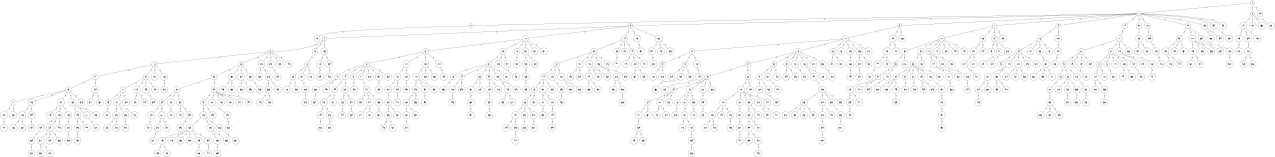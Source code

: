 graph G {
size="8.5,11;"
ratio = "expand;"
fixedsize="true;"
overlap="scale;"
node[shape=circle,width=.12,hight=.12,fontsize=12]
edge[fontsize=12]

0[label=" 0" color=black, pos="1.0429486,1.5765758!"];
1[label=" 1" color=black, pos="1.1963052,2.1327787!"];
2[label=" 2" color=black, pos="1.7007825,1.9149302!"];
3[label=" 3" color=black, pos="2.9359039,0.78287778!"];
4[label=" 4" color=black, pos="2.3294067,1.2720453!"];
5[label=" 5" color=black, pos="1.5476115,2.6497724!"];
6[label=" 6" color=black, pos="0.89294899,0.26602305!"];
7[label=" 7" color=black, pos="1.1645064,2.9599707!"];
8[label=" 8" color=black, pos="2.6756422,0.92157568!"];
9[label=" 9" color=black, pos="0.12009492,1.7853037!"];
10[label=" 10" color=black, pos="0.99164747,0.86316552!"];
11[label=" 11" color=black, pos="0.89113454,1.568675!"];
12[label=" 12" color=black, pos="1.2314139,1.6121822!"];
13[label=" 13" color=black, pos="0.29783064,1.8001735!"];
14[label=" 14" color=black, pos="1.6372095,2.4924432!"];
15[label=" 15" color=black, pos="2.743086,2.0091709!"];
16[label=" 16" color=black, pos="0.98896031,0.29067559!"];
17[label=" 17" color=black, pos="1.985101,0.92993269!"];
18[label=" 18" color=black, pos="1.7762132,1.9042999!"];
19[label=" 19" color=black, pos="0.43914151,2.887889!"];
20[label=" 20" color=black, pos="0.3136952,2.4495808!"];
21[label=" 21" color=black, pos="2.7620257,1.8023055!"];
22[label=" 22" color=black, pos="1.3159508,1.2009512!"];
23[label=" 23" color=black, pos="1.7471625,2.477765!"];
24[label=" 24" color=black, pos="0.14086876,1.8451781!"];
25[label=" 25" color=black, pos="1.8444199,0.10271827!"];
26[label=" 26" color=black, pos="1.568209,0.28798074!"];
27[label=" 27" color=black, pos="0.47999303,0.67790587!"];
28[label=" 28" color=black, pos="1.6759408,1.4052141!"];
29[label=" 29" color=black, pos="0.37724095,0.83720176!"];
30[label=" 30" color=black, pos="1.5022682,2.7522286!"];
31[label=" 31" color=black, pos="0.24827509,0.98555354!"];
32[label=" 32" color=black, pos="1.9984343,0.51511362!"];
33[label=" 33" color=black, pos="1.6058424,1.4634872!"];
34[label=" 34" color=black, pos="1.62485,2.1814018!"];
35[label=" 35" color=black, pos="0.92733764,2.8985313!"];
36[label=" 36" color=black, pos="1.9867944,2.041245!"];
37[label=" 37" color=black, pos="0.51126491,0.057227064!"];
38[label=" 38" color=black, pos="2.9165997,0.26296381!"];
39[label=" 39" color=black, pos="1.0394493,0.55401861!"];
40[label=" 40" color=black, pos="2.079249,0.88073772!"];
41[label=" 41" color=black, pos="0.68696413,1.8591427!"];
42[label=" 42" color=black, pos="0.095692862,2.4166573!"];
43[label=" 43" color=black, pos="0.89985216,2.6263089!"];
44[label=" 44" color=black, pos="0.61893394,1.2506818!"];
45[label=" 45" color=black, pos="0.54600063,2.143732!"];
46[label=" 46" color=black, pos="1.1173645,1.6274751!"];
47[label=" 47" color=black, pos="0.65521311,0.19469739!"];
48[label=" 48" color=black, pos="0.25062592,0.41955339!"];
49[label=" 49" color=black, pos="1.41966,0.24940422!"];
50[label=" 50" color=black, pos="2.3192405,0.53838339!"];
51[label=" 51" color=black, pos="0.98125003,2.1057392!"];
52[label=" 52" color=black, pos="0.83224625,0.73038283!"];
53[label=" 53" color=black, pos="0.66432987,1.8408472!"];
54[label=" 54" color=black, pos="2.2808105,2.9385082!"];
55[label=" 55" color=black, pos="2.649816,2.6704857!"];
56[label=" 56" color=black, pos="1.2086407,2.8380319!"];
57[label=" 57" color=black, pos="0.36873517,1.1436537!"];
58[label=" 58" color=black, pos="1.7534976,2.9070683!"];
59[label=" 59" color=black, pos="1.8467294,2.3349316!"];
60[label=" 60" color=black, pos="2.3692285,0.057222502!"];
61[label=" 61" color=black, pos="0.93942923,2.8152528!"];
62[label=" 62" color=black, pos="1.366392,1.1562634!"];
63[label=" 63" color=black, pos="1.8869666,0.91664979!"];
64[label=" 64" color=black, pos="1.9167883,2.7239081!"];
65[label=" 65" color=black, pos="1.8421178,1.9734991!"];
66[label=" 66" color=black, pos="1.5495988,2.3303631!"];
67[label=" 67" color=black, pos="2.893375,1.0753038!"];
68[label=" 68" color=black, pos="0.73060914,1.2961619!"];
69[label=" 69" color=black, pos="0.030596028,0.89027815!"];
70[label=" 70" color=black, pos="1.8651757,0.41319591!"];
71[label=" 71" color=black, pos="0.87329077,2.8477497!"];
72[label=" 72" color=black, pos="2.0845274,1.0756025!"];
73[label=" 73" color=black, pos="2.4392196,1.5222607!"];
74[label=" 74" color=black, pos="2.9296692,0.38514669!"];
75[label=" 75" color=black, pos="0.51791844,1.0856477!"];
76[label=" 76" color=black, pos="1.5929769,0.91856595!"];
77[label=" 77" color=black, pos="1.4932242,1.0205609!"];
78[label=" 78" color=black, pos="2.8553857,0.11054226!"];
79[label=" 79" color=black, pos="1.7636025,2.5187555!"];
80[label=" 80" color=black, pos="0.52994983,2.7747751!"];
81[label=" 81" color=black, pos="2.6434597,0.95798796!"];
82[label=" 82" color=black, pos="0.14965954,2.396173!"];
83[label=" 83" color=black, pos="1.8035852,2.9161056!"];
84[label=" 84" color=black, pos="1.8636303,1.0201349!"];
85[label=" 85" color=black, pos="1.6435156,1.7152544!"];
86[label=" 86" color=black, pos="0.47445259,1.2275778!"];
87[label=" 87" color=black, pos="2.7840887,1.0861849!"];
88[label=" 88" color=black, pos="2.3406914,0.28320799!"];
89[label=" 89" color=black, pos="0.15799584,0.55728003!"];
90[label=" 90" color=black, pos="0.5843306,1.9752334!"];
91[label=" 91" color=black, pos="1.4352738,2.7844778!"];
92[label=" 92" color=black, pos="1.7260105,2.6557586!"];
93[label=" 93" color=black, pos="2.8453086,2.8684274!"];
94[label=" 94" color=black, pos="0.19680973,2.5578162!"];
95[label=" 95" color=black, pos="2.8423386,2.2949369!"];
96[label=" 96" color=black, pos="2.5049612,2.1671811!"];
97[label=" 97" color=black, pos="2.8193409,0.97061244!"];
98[label=" 98" color=black, pos="0.67791425,1.7915872!"];
99[label=" 99" color=black, pos="0.83718475,1.4120921!"];
100[label=" 100" color=black, pos="0.38067781,1.9327213!"];
101[label=" 101" color=black, pos="2.4388637,2.5457475!"];
102[label=" 102" color=black, pos="1.897154,1.6165718!"];
103[label=" 103" color=black, pos="0.74756488,1.9225225!"];
104[label=" 104" color=black, pos="1.4896537,0.91548315!"];
105[label=" 105" color=black, pos="1.8141649,0.71266599!"];
106[label=" 106" color=black, pos="2.8319414,2.6052671!"];
107[label=" 107" color=black, pos="0.080318294,1.2323214!"];
108[label=" 108" color=black, pos="1.0852099,2.6869825!"];
109[label=" 109" color=black, pos="0.9661914,1.1597471!"];
110[label=" 110" color=black, pos="1.3362937,0.6028379!"];
111[label=" 111" color=black, pos="1.6878277,0.33638469!"];
112[label=" 112" color=black, pos="2.6150641,2.4864759!"];
113[label=" 113" color=black, pos="1.1379634,0.92130808!"];
114[label=" 114" color=black, pos="1.7033951,2.639031!"];
115[label=" 115" color=black, pos="0.54393447,2.2447095!"];
116[label=" 116" color=black, pos="0.036395047,0.15321801!"];
117[label=" 117" color=black, pos="2.164422,2.8659318!"];
118[label=" 118" color=black, pos="0.089283962,1.5845743!"];
119[label=" 119" color=black, pos="0.99413013,0.95459297!"];
120[label=" 120" color=black, pos="0.1728268,2.0384232!"];
121[label=" 121" color=black, pos="2.6402107,1.2806951!"];
122[label=" 122" color=black, pos="2.4863065,1.1273192!"];
123[label=" 123" color=black, pos="2.7910784,2.6593854!"];
124[label=" 124" color=black, pos="1.3037207,1.8300599!"];
125[label=" 125" color=black, pos="2.1255685,0.96885836!"];
126[label=" 126" color=black, pos="1.1647614,1.991964!"];
127[label=" 127" color=black, pos="2.4743916,0.76808581!"];
128[label=" 128" color=black, pos="1.3876259,0.95800862!"];
129[label=" 129" color=black, pos="2.7662403,0.37144243!"];
130[label=" 130" color=black, pos="2.1584297,2.2827878!"];
131[label=" 131" color=black, pos="0.8707904,2.7769816!"];
132[label=" 132" color=black, pos="2.7547765,0.6426538!"];
133[label=" 133" color=black, pos="2.3030333,1.0951974!"];
134[label=" 134" color=black, pos="2.1649448,0.62668629!"];
135[label=" 135" color=black, pos="1.0337185,2.2865548!"];
136[label=" 136" color=black, pos="0.20128111,1.4491809!"];
137[label=" 137" color=black, pos="1.4832671,1.2200682!"];
138[label=" 138" color=black, pos="1.319385,1.591205!"];
139[label=" 139" color=black, pos="1.4450292,2.3646865!"];
140[label=" 140" color=black, pos="2.9752282,1.0801507!"];
141[label=" 141" color=black, pos="0.6188525,2.7460562!"];
142[label=" 142" color=black, pos="2.2625096,1.4231337!"];
143[label=" 143" color=black, pos="0.76751459,0.71757238!"];
144[label=" 144" color=black, pos="1.9542519,0.93631711!"];
145[label=" 145" color=black, pos="0.98737668,0.079215844!"];
146[label=" 146" color=black, pos="0.65924132,2.4969371!"];
147[label=" 147" color=black, pos="2.0386075,0.30407617!"];
148[label=" 148" color=black, pos="2.868964,1.2920971!"];
149[label=" 149" color=black, pos="2.559575,1.2716138!"];
150[label=" 150" color=black, pos="0.41089582,0.11831258!"];
151[label=" 151" color=black, pos="1.404436,2.1472061!"];
152[label=" 152" color=black, pos="2.0026383,0.79620691!"];
153[label=" 153" color=black, pos="1.2399086,1.2967767!"];
154[label=" 154" color=black, pos="0.54584359,1.0034203!"];
155[label=" 155" color=black, pos="2.6553375,0.59828672!"];
156[label=" 156" color=black, pos="0.69172337,2.0121179!"];
157[label=" 157" color=black, pos="2.9285372,0.073382888!"];
158[label=" 158" color=black, pos="2.9784792,1.5178434!"];
159[label=" 159" color=black, pos="2.0275804,2.7416031!"];
160[label=" 160" color=black, pos="0.74857275,1.0202337!"];
161[label=" 161" color=black, pos="2.4132328,1.8876312!"];
162[label=" 162" color=black, pos="1.1107241,0.54352744!"];
163[label=" 163" color=black, pos="2.198548,1.290363!"];
164[label=" 164" color=black, pos="2.032198,1.1415698!"];
165[label=" 165" color=black, pos="0.5862127,1.3001682!"];
166[label=" 166" color=black, pos="2.4066481,1.9476072!"];
167[label=" 167" color=black, pos="0.48306107,0.46444723!"];
168[label=" 168" color=black, pos="1.2270203,0.22011512!"];
169[label=" 169" color=black, pos="1.8016912,0.59932949!"];
170[label=" 170" color=black, pos="0.99879782,2.6784768!"];
171[label=" 171" color=black, pos="0.28467109,0.08761725!"];
172[label=" 172" color=black, pos="0.2713208,1.2776043!"];
173[label=" 173" color=black, pos="1.4441396,0.42222543!"];
174[label=" 174" color=black, pos="0.39578397,2.2850163!"];
175[label=" 175" color=black, pos="0.059042881,2.1104789!"];
176[label=" 176" color=black, pos="2.2341444,0.92631632!"];
177[label=" 177" color=black, pos="2.4383403,1.9482509!"];
178[label=" 178" color=black, pos="0.66850274,2.634484!"];
179[label=" 179" color=black, pos="2.5955676,2.2700429!"];
180[label=" 180" color=black, pos="0.9512882,0.72442188!"];
181[label=" 181" color=black, pos="0.12541958,1.2462156!"];
182[label=" 182" color=black, pos="2.5164799,2.4000486!"];
183[label=" 183" color=black, pos="1.2806954,0.861586!"];
184[label=" 184" color=black, pos="2.8411214,2.5506754!"];
185[label=" 185" color=black, pos="2.3135481,2.7165998!"];
186[label=" 186" color=black, pos="2.125654,1.9352247!"];
187[label=" 187" color=black, pos="0.073184976,2.5881099!"];
188[label=" 188" color=black, pos="1.7529148,0.41990103!"];
189[label=" 189" color=black, pos="1.4591791,1.3995379!"];
190[label=" 190" color=black, pos="1.1973485,2.5511818!"];
191[label=" 191" color=black, pos="1.3101139,2.9928836!"];
192[label=" 192" color=black, pos="0.20067014,0.43069706!"];
193[label=" 193" color=black, pos="0.042485216,0.49626911!"];
194[label=" 194" color=black, pos="0.49838065,1.8893607!"];
195[label=" 195" color=black, pos="1.6367614,2.5960388!"];
196[label=" 196" color=black, pos="1.7900025,1.2680105!"];
197[label=" 197" color=black, pos="0.68205645,1.2248406!"];
198[label=" 198" color=black, pos="2.4671348,2.3574488!"];
199[label=" 199" color=black, pos="1.1887903,2.9284841!"];
200[label=" 200" color=black, pos="2.8938914,2.9036787!"];
201[label=" 201" color=black, pos="1.506478,0.10451582!"];
202[label=" 202" color=black, pos="2.8314416,1.5764243!"];
203[label=" 203" color=black, pos="0.47134719,2.8578791!"];
204[label=" 204" color=black, pos="2.1884029,0.51053125!"];
205[label=" 205" color=black, pos="2.793438,2.7498643!"];
206[label=" 206" color=black, pos="1.5113943,1.0378215!"];
207[label=" 207" color=black, pos="1.4576456,2.0896451!"];
208[label=" 208" color=black, pos="1.3254868,1.2879137!"];
209[label=" 209" color=black, pos="2.3932715,1.8368235!"];
210[label=" 210" color=black, pos="0.38630604,2.6929161!"];
211[label=" 211" color=black, pos="0.58571088,1.1190029!"];
212[label=" 212" color=black, pos="0.67668475,2.6445732!"];
213[label=" 213" color=black, pos="0.36490603,0.7306955!"];
214[label=" 214" color=black, pos="1.5017507,1.576485!"];
215[label=" 215" color=black, pos="0.73482265,0.31093336!"];
216[label=" 216" color=black, pos="0.65945381,2.8922742!"];
217[label=" 217" color=black, pos="0.99127654,1.2774384!"];
218[label=" 218" color=black, pos="2.1423454,2.2352358!"];
219[label=" 219" color=black, pos="0.52114965,1.5021701!"];
220[label=" 220" color=black, pos="2.9837729,2.6679571!"];
221[label=" 221" color=black, pos="0.54118091,0.22497926!"];
222[label=" 222" color=black, pos="2.1671696,2.002328!"];
223[label=" 223" color=black, pos="1.4675943,2.9623017!"];
224[label=" 224" color=black, pos="1.9121084,2.1797735!"];
225[label=" 225" color=black, pos="1.5836735,1.2809675!"];
226[label=" 226" color=black, pos="2.4275664,1.4540752!"];
227[label=" 227" color=black, pos="2.870442,2.1465505!"];
228[label=" 228" color=black, pos="1.1029887,0.20289377!"];
229[label=" 229" color=black, pos="0.21316017,1.6871012!"];
230[label=" 230" color=black, pos="2.2293373,1.2823221!"];
231[label=" 231" color=black, pos="2.0026905,0.82397982!"];
232[label=" 232" color=black, pos="2.0991996,1.8181838!"];
233[label=" 233" color=black, pos="0.46096523,1.4088921!"];
234[label=" 234" color=black, pos="1.6153546,0.83724769!"];
235[label=" 235" color=black, pos="1.8192126,1.3400115!"];
236[label=" 236" color=black, pos="0.79830573,0.56637085!"];
237[label=" 237" color=black, pos="0.97077833,1.3917957!"];
238[label=" 238" color=black, pos="0.94290124,1.8970473!"];
239[label=" 239" color=black, pos="1.9187416,1.8603906!"];
240[label=" 240" color=black, pos="1.7247804,2.7008144!"];
241[label=" 241" color=black, pos="0.77772573,1.0742773!"];
242[label=" 242" color=black, pos="0.9726738,1.878877!"];
243[label=" 243" color=black, pos="0.89532314,1.7140877!"];
244[label=" 244" color=black, pos="1.7617938,1.7050948!"];
245[label=" 245" color=black, pos="1.5339306,2.9326877!"];
246[label=" 246" color=black, pos="1.7710083,1.4224236!"];
247[label=" 247" color=black, pos="2.5507622,2.7076911!"];
248[label=" 248" color=black, pos="0.9613887,2.4612882!"];
249[label=" 249" color=black, pos="1.518212,0.13219476!"];
250[label=" 250" color=black, pos="2.4470905,2.2827722!"];
251[label=" 251" color=black, pos="2.2299602,0.036042526!"];
252[label=" 252" color=black, pos="0.27731849,0.72432606!"];
253[label=" 253" color=black, pos="0.83802777,0.28808101!"];
254[label=" 254" color=black, pos="2.4867488,1.2987859!"];
255[label=" 255" color=black, pos="2.9933189,0.31305357!"];
256[label=" 256" color=black, pos="2.4149824,0.69382204!"];
257[label=" 257" color=black, pos="0.30990734,0.42408011!"];
258[label=" 258" color=black, pos="0.83708852,2.0994115!"];
259[label=" 259" color=black, pos="2.7037122,2.0588027!"];
260[label=" 260" color=black, pos="0.87659134,1.7922798!"];
261[label=" 261" color=black, pos="1.4401425,1.3236552!"];
262[label=" 262" color=black, pos="1.7908655,1.9644024!"];
263[label=" 263" color=black, pos="0.62891799,1.738892!"];
264[label=" 264" color=black, pos="1.0517977,2.9770948!"];
265[label=" 265" color=black, pos="0.25873086,2.1187029!"];
266[label=" 266" color=black, pos="2.1080272,2.1628681!"];
267[label=" 267" color=black, pos="2.3535685,2.7927701!"];
268[label=" 268" color=black, pos="0.0047995183,2.9447789!"];
269[label=" 269" color=black, pos="1.6654108,0.37183343!"];
270[label=" 270" color=black, pos="1.8908751,1.2404607!"];
271[label=" 271" color=black, pos="2.6136917,2.5636935!"];
272[label=" 272" color=black, pos="2.4120668,1.0271945!"];
273[label=" 273" color=black, pos="1.9419631,2.766617!"];
274[label=" 274" color=black, pos="2.3640119,1.8617297!"];
275[label=" 275" color=black, pos="1.1511559,0.9477402!"];
276[label=" 276" color=black, pos="2.2395498,1.6008974!"];
277[label=" 277" color=black, pos="0.16095322,1.3612368!"];
278[label=" 278" color=black, pos="2.3089666,1.5716214!"];
279[label=" 279" color=black, pos="1.5810502,0.5881478!"];
280[label=" 280" color=black, pos="1.6761032,1.6639146!"];
281[label=" 281" color=black, pos="1.7612398,0.66805668!"];
282[label=" 282" color=black, pos="0.36001669,1.842832!"];
283[label=" 283" color=black, pos="0.1842862,2.6671279!"];
284[label=" 284" color=black, pos="2.6830914,1.3287965!"];
285[label=" 285" color=black, pos="1.2407562,0.89587293!"];
286[label=" 286" color=black, pos="1.2917309,0.47238123!"];
287[label=" 287" color=black, pos="2.6028093,0.86589808!"];
288[label=" 288" color=black, pos="2.6758714,1.8969789!"];
289[label=" 289" color=black, pos="1.9603443,2.5623628!"];
290[label=" 290" color=black, pos="1.094822,2.8315335!"];
291[label=" 291" color=black, pos="1.195767,0.70294415!"];
292[label=" 292" color=black, pos="1.7666868,2.722903!"];
293[label=" 293" color=black, pos="1.721774,1.5571659!"];
294[label=" 294" color=black, pos="0.086270287,2.8862859!"];
295[label=" 295" color=black, pos="1.0900762,0.96799217!"];
296[label=" 296" color=black, pos="2.2819967,2.2030586!"];
297[label=" 297" color=black, pos="0.43000669,1.562702!"];
298[label=" 298" color=black, pos="0.17061618,0.80393686!"];
299[label=" 299" color=black, pos="0.89289692,0.2452416!"];
300[label=" 300" color=black, pos="1.5386217,2.6670267!"];
301[label=" 301" color=black, pos="0.5869205,0.27390051!"];
302[label=" 302" color=black, pos="0.25373975,0.36227041!"];
303[label=" 303" color=black, pos="1.9123705,0.10976342!"];
304[label=" 304" color=black, pos="0.19523367,0.43670815!"];
305[label=" 305" color=black, pos="1.0782434,2.150069!"];
306[label=" 306" color=black, pos="2.3936456,2.6152428!"];
307[label=" 307" color=black, pos="0.4608869,0.94612623!"];
308[label=" 308" color=black, pos="2.828629,1.2599042!"];
309[label=" 309" color=black, pos="1.8373456,2.0887403!"];
310[label=" 310" color=black, pos="0.69399118,1.4349013!"];
311[label=" 311" color=black, pos="1.7812733,0.80072881!"];
312[label=" 312" color=black, pos="2.8574867,0.60174731!"];
313[label=" 313" color=black, pos="0.23684707,1.1845898!"];
314[label=" 314" color=black, pos="2.7058222,2.9170352!"];
315[label=" 315" color=black, pos="0.66031702,2.1662177!"];
316[label=" 316" color=black, pos="1.4763144,1.9044955!"];
317[label=" 317" color=black, pos="0.95992665,2.4047453!"];
318[label=" 318" color=black, pos="0.44424656,1.2602795!"];
319[label=" 319" color=black, pos="2.3843113,1.2020268!"];
320[label=" 320" color=black, pos="0.29844525,0.17752813!"];
321[label=" 321" color=black, pos="0.55559044,0.16578498!"];
322[label=" 322" color=black, pos="0.16195049,2.4281218!"];
323[label=" 323" color=black, pos="0.94598155,1.3112135!"];
324[label=" 324" color=black, pos="0.020461394,1.7359559!"];
325[label=" 325" color=black, pos="1.2089449,1.6343059!"];
326[label=" 326" color=black, pos="1.9803478,1.8787113!"];
327[label=" 327" color=black, pos="0.95559366,2.606457!"];
328[label=" 328" color=black, pos="0.88451223,0.78933122!"];
329[label=" 329" color=black, pos="1.1461031,2.7015153!"];
330[label=" 330" color=black, pos="0.037936345,2.130321!"];
331[label=" 331" color=black, pos="1.7239766,2.4062138!"];
332[label=" 332" color=black, pos="0.65724367,1.724826!"];
333[label=" 333" color=black, pos="2.2828709,1.5193801!"];
334[label=" 334" color=black, pos="0.25371728,2.6278778!"];
335[label=" 335" color=black, pos="0.47882955,2.4633498!"];
336[label=" 336" color=black, pos="2.01832,0.80344445!"];
337[label=" 337" color=black, pos="0.20779726,1.4724766!"];
338[label=" 338" color=black, pos="2.6345969,2.2296515!"];
339[label=" 339" color=black, pos="0.044332199,0.10301147!"];
340[label=" 340" color=black, pos="1.778035,0.56776447!"];
341[label=" 341" color=black, pos="0.18696942,2.3241247!"];
342[label=" 342" color=black, pos="0.48523599,1.6499976!"];
343[label=" 343" color=black, pos="1.1863372,0.32740732!"];
344[label=" 344" color=black, pos="1.3660285,1.3690802!"];
345[label=" 345" color=black, pos="0.63581154,0.81955939!"];
346[label=" 346" color=black, pos="2.4443544,1.6289819!"];
347[label=" 347" color=black, pos="1.6850762,1.1902625!"];
348[label=" 348" color=black, pos="2.5598309,2.5240172!"];
349[label=" 349" color=black, pos="2.8451715,2.187487!"];
350[label=" 350" color=black, pos="1.8001443,2.294473!"];
351[label=" 351" color=black, pos="0.95083209,0.19113871!"];
352[label=" 352" color=black, pos="1.7527321,1.8906864!"];
353[label=" 353" color=black, pos="2.4017757,2.6589521!"];
354[label=" 354" color=black, pos="1.7594567,2.3348167!"];
355[label=" 355" color=black, pos="2.0199274,1.9076441!"];
356[label=" 356" color=black, pos="2.2831061,0.32655852!"];
357[label=" 357" color=black, pos="2.2798032,0.45868513!"];
358[label=" 358" color=black, pos="1.3515301,2.066429!"];
359[label=" 359" color=black, pos="2.3750385,1.6192228!"];
360[label=" 360" color=black, pos="2.8177866,1.5163143!"];
361[label=" 361" color=black, pos="1.2201551,1.0656925!"];
362[label=" 362" color=black, pos="0.46320031,0.42414468!"];
363[label=" 363" color=black, pos="2.9255884,0.06288589!"];
364[label=" 364" color=black, pos="1.7634502,1.3369722!"];
365[label=" 365" color=black, pos="0.90348992,0.1232008!"];
366[label=" 366" color=black, pos="0.54881544,1.5573823!"];
367[label=" 367" color=black, pos="2.4471975,0.051624558!"];
368[label=" 368" color=black, pos="0.68651438,2.4845464!"];
369[label=" 369" color=black, pos="0.74320515,2.8862812!"];
370[label=" 370" color=black, pos="1.9507481,1.6895331!"];
371[label=" 371" color=black, pos="1.6422147,0.08503099!"];
372[label=" 372" color=black, pos="2.1418634,2.4489182!"];
373[label=" 373" color=black, pos="0.21766043,2.3003734!"];
374[label=" 374" color=black, pos="1.7617488,0.69032982!"];
375[label=" 375" color=black, pos="2.0343608,1.4739303!"];
376[label=" 376" color=black, pos="2.3098932,2.6275446!"];
377[label=" 377" color=black, pos="0.50871567,2.2595038!"];
378[label=" 378" color=black, pos="0.82425169,0.33580023!"];
379[label=" 379" color=black, pos="0.70145591,1.8721313!"];
380[label=" 380" color=black, pos="2.8428344,1.8886727!"];
381[label=" 381" color=black, pos="1.8931685,1.8269707!"];
382[label=" 382" color=black, pos="0.046801718,2.8638635!"];
383[label=" 383" color=black, pos="1.2592549,0.80203765!"];
384[label=" 384" color=black, pos="2.2962706,2.6222464!"];
385[label=" 385" color=black, pos="1.943408,2.2644501!"];
386[label=" 386" color=black, pos="0.83078712,0.23412615!"];
387[label=" 387" color=black, pos="1.0210815,0.37556236!"];
388[label=" 388" color=black, pos="1.4273069,2.9244107!"];
389[label=" 389" color=black, pos="0.45328109,2.9753927!"];
390[label=" 390" color=black, pos="0.26868187,1.5812453!"];
391[label=" 391" color=black, pos="0.17705007,1.0970848!"];
392[label=" 392" color=black, pos="1.8128652,1.278307!"];
393[label=" 393" color=black, pos="0.60108144,1.523933!"];
394[label=" 394" color=black, pos="2.1430074,2.9641116!"];
395[label=" 395" color=black, pos="2.8643166,2.0280048!"];
396[label=" 396" color=black, pos="2.603909,0.61209887!"];
397[label=" 397" color=black, pos="0.70379686,1.5572729!"];
398[label=" 398" color=black, pos="2.4267477,1.5004155!"];
399[label=" 399" color=black, pos="2.5218011,1.0771185!"];
400[label=" 400" color=black, pos="1.3168315,2.0909396!"];
401[label=" 401" color=black, pos="1.8981826,0.34978152!"];
402[label=" 402" color=black, pos="0.37293169,0.20527889!"];
403[label=" 403" color=black, pos="2.6535671,0.52887171!"];
404[label=" 404" color=black, pos="2.1856992,2.3146661!"];
405[label=" 405" color=black, pos="0.72846212,1.8619748!"];
406[label=" 406" color=black, pos="2.0104572,0.75900767!"];
407[label=" 407" color=black, pos="2.9598905,1.8669246!"];
408[label=" 408" color=black, pos="1.1915517,0.19463501!"];
409[label=" 409" color=black, pos="2.5727368,2.1309243!"];
410[label=" 410" color=black, pos="2.8583096,0.18291673!"];
411[label=" 411" color=black, pos="0.56948687,1.7693527!"];
412[label=" 412" color=black, pos="2.852759,2.6446821!"];
413[label=" 413" color=black, pos="1.9559578,2.736431!"];
414[label=" 414" color=black, pos="1.8690471,0.49867331!"];
415[label=" 415" color=black, pos="0.33156485,0.10565964!"];
416[label=" 416" color=black, pos="0.32346219,1.6128509!"];
417[label=" 417" color=black, pos="1.8447112,0.84186747!"];
418[label=" 418" color=black, pos="0.079978355,0.21489749!"];
419[label=" 419" color=black, pos="1.7365726,0.40465127!"];
420[label=" 420" color=black, pos="0.068269054,1.1705528!"];
421[label=" 421" color=black, pos="0.55599018,0.99064188!"];
422[label=" 422" color=black, pos="0.40242245,1.2539749!"];
423[label=" 423" color=black, pos="1.8549132,1.2571039!"];
424[label=" 424" color=black, pos="2.6599291,2.0745743!"];
425[label=" 425" color=black, pos="2.6137299,0.20766113!"];
426[label=" 426" color=black, pos="1.941226,0.34317348!"];
427[label=" 427" color=black, pos="1.4068088,2.2671303!"];
428[label=" 428" color=black, pos="1.7971581,1.4993048!"];
429[label=" 429" color=black, pos="0.34466686,2.7781855!"];
430[label=" 430" color=black, pos="1.9792618,1.4810766!"];
431[label=" 431" color=black, pos="0.39179489,0.012550341!"];
432[label=" 432" color=black, pos="1.6081352,0.55636437!"];
433[label=" 433" color=black, pos="0.0035664528,0.91557337!"];
434[label=" 434" color=black, pos="2.1865841,0.62259107!"];
435[label=" 435" color=black, pos="2.0065716,0.068470875!"];
436[label=" 436" color=black, pos="2.3274044,1.156878!"];
437[label=" 437" color=black, pos="1.0577223,1.4191606!"];
438[label=" 438" color=black, pos="2.9672239,0.87115916!"];
439[label=" 439" color=black, pos="0.63841768,1.4107428!"];
440[label=" 440" color=black, pos="0.97083417,0.46841799!"];
441[label=" 441" color=black, pos="2.7311327,0.91919306!"];
442[label=" 442" color=black, pos="1.6427382,1.5111098!"];
443[label=" 443" color=black, pos="0.43150549,0.45303953!"];
444[label=" 444" color=black, pos="2.1473563,0.43098122!"];
445[label=" 445" color=black, pos="0.54498103,1.2420628!"];
446[label=" 446" color=black, pos="1.750379,1.8712238!"];
447[label=" 447" color=black, pos="0.99693149,2.6353496!"];
448[label=" 448" color=black, pos="2.2490738,2.9421663!"];
449[label=" 449" color=black, pos="0.48775895,2.8979234!"];
450[label=" 450" color=black, pos="1.4031435,2.779807!"];
451[label=" 451" color=black, pos="0.98861389,2.5935589!"];
452[label=" 452" color=black, pos="1.842764,1.3410489!"];
453[label=" 453" color=black, pos="0.87468193,0.89995002!"];
454[label=" 454" color=black, pos="0.69633371,1.0138577!"];
455[label=" 455" color=black, pos="2.0531404,0.66103085!"];
456[label=" 456" color=black, pos="0.75297485,2.2824207!"];
457[label=" 457" color=black, pos="2.4645565,1.371231!"];
458[label=" 458" color=black, pos="2.5893773,2.7023489!"];
459[label=" 459" color=black, pos="0.38388449,0.71396147!"];
460[label=" 460" color=black, pos="1.3204479,0.6143936!"];
461[label=" 461" color=black, pos="2.6381221,1.8201908!"];
462[label=" 462" color=black, pos="0.2855174,2.027721!"];
463[label=" 463" color=black, pos="2.4832557,0.64087199!"];
464[label=" 464" color=black, pos="2.291949,1.4769644!"];
465[label=" 465" color=black, pos="0.10363687,0.62420539!"];
466[label=" 466" color=black, pos="0.9992333,0.27100542!"];
467[label=" 467" color=black, pos="2.6224621,1.6097663!"];
468[label=" 468" color=black, pos="2.0399773,0.13803984!"];
469[label=" 469" color=black, pos="0.73850355,0.012555142!"];
470[label=" 470" color=black, pos="0.79227909,0.36267873!"];
471[label=" 471" color=black, pos="2.729028,0.51176536!"];
472[label=" 472" color=black, pos="0.92684345,0.7774824!"];
473[label=" 473" color=black, pos="0.83692505,2.7234945!"];
474[label=" 474" color=black, pos="1.7282421,2.2192761!"];
475[label=" 475" color=black, pos="0.97946682,2.2936142!"];
476[label=" 476" color=black, pos="2.0532024,2.6975434!"];
477[label=" 477" color=black, pos="2.3898846,0.81572689!"];
478[label=" 478" color=black, pos="0.7503747,2.4576985!"];
479[label=" 479" color=black, pos="0.18195634,0.50037964!"];
480[label=" 480" color=black, pos="1.9581936,1.1392801!"];
481[label=" 481" color=black, pos="0.67954983,1.631277!"];
482[label=" 482" color=black, pos="1.8572745,0.75849609!"];
483[label=" 483" color=black, pos="0.67959564,2.8561854!"];
484[label=" 484" color=black, pos="2.4837643,0.52450399!"];
485[label=" 485" color=black, pos="1.2638274,2.0558127!"];
486[label=" 486" color=black, pos="1.5186365,1.4936048!"];
487[label=" 487" color=black, pos="0.48297507,2.8093926!"];
488[label=" 488" color=black, pos="1.2718465,2.2362873!"];
489[label=" 489" color=black, pos="2.8114473,1.3591882!"];
490[label=" 490" color=black, pos="2.7181175,1.5054633!"];
491[label=" 491" color=black, pos="2.1697946,2.1305112!"];
492[label=" 492" color=black, pos="1.9153776,2.5272078!"];
493[label=" 493" color=black, pos="1.9952461,2.1934071!"];
494[label=" 494" color=black, pos="0.096531624,0.21447543!"];
495[label=" 495" color=black, pos="1.6809964,1.0206754!"];
496[label=" 496" color=black, pos="1.9725408,0.90423924!"];
497[label=" 497" color=black, pos="0.12452709,2.45271!"];
498[label=" 498" color=black, pos="1.3811118,0.24035779!"];
499[label=" 499" color=black, pos="2.319822,1.2044653!"];
500[label=" 500" color=black, pos="1.0258842,2.4144046!"];
501[label=" 501" color=black, pos="1.3146935,1.5350129!"];
502[label=" 502" color=black, pos="0.29482368,1.9907318!"];
503[label=" 503" color=black, pos="2.7733564,1.928663!"];
504[label=" 504" color=black, pos="0.26836993,1.5298853!"];
505[label=" 505" color=black, pos="2.0963297,1.2355416!"];
506[label=" 506" color=black, pos="2.9407686,1.0283479!"];
507[label=" 507" color=black, pos="0.84676844,0.4957901!"];
508[label=" 508" color=black, pos="2.9644863,2.893783!"];
509[label=" 509" color=black, pos="2.5180064,1.6904049!"];
510[label=" 510" color=black, pos="2.1782842,1.7886502!"];
511[label=" 511" color=black, pos="2.692544,1.6975377!"];
512[label=" 512" color=black, pos="2.5502154,1.3538109!"];
513[label=" 513" color=black, pos="1.2100183,2.1239867!"];
514[label=" 514" color=black, pos="0.065251987,0.41137743!"];
515[label=" 515" color=black, pos="0.38514784,2.7846731!"];
516[label=" 516" color=black, pos="2.8173622,1.6288139!"];
517[label=" 517" color=black, pos="0.10725189,0.14819863!"];
518[label=" 518" color=black, pos="1.0003556,2.2371766!"];
519[label=" 519" color=black, pos="1.654162,2.6538135!"];
520[label=" 520" color=black, pos="0.1621374,0.85092252!"];
521[label=" 521" color=black, pos="1.5969769,0.5229426!"];
522[label=" 522" color=black, pos="1.1272438,0.57424934!"];
523[label=" 523" color=black, pos="1.8414876,1.8620258!"];
524[label=" 524" color=black, pos="0.037378462,1.9942183!"];
525[label=" 525" color=black, pos="1.8100586,1.4301664!"];
526[label=" 526" color=black, pos="2.0792658,1.5033137!"];
527[label=" 527" color=black, pos="2.6020574,2.9378051!"];
528[label=" 528" color=black, pos="1.1647516,1.1363506!"];
529[label=" 529" color=black, pos="0.76363683,1.4239574!"];
530[label=" 530" color=black, pos="1.5936132,0.40327236!"];
531[label=" 531" color=black, pos="0.35712915,2.0939505!"];
532[label=" 532" color=black, pos="0.7561379,2.539138!"];
533[label=" 533" color=black, pos="2.2305858,1.3766106!"];
534[label=" 534" color=black, pos="0.63664747,1.0432793!"];
535[label=" 535" color=black, pos="0.037051551,0.0028997632!"];
536[label=" 536" color=black, pos="2.769812,1.9635316!"];
537[label=" 537" color=black, pos="2.7985435,0.4243295!"];
538[label=" 538" color=black, pos="0.38569571,2.8272574!"];
539[label=" 539" color=black, pos="2.0929,2.1373325!"];
540[label=" 540" color=black, pos="0.009376775,1.4152344!"];
541[label=" 541" color=black, pos="0.64577485,1.5498142!"];
542[label=" 542" color=black, pos="2.6717694,2.5211272!"];
543[label=" 543" color=black, pos="1.5741778,1.9106241!"];
544[label=" 544" color=black, pos="2.6632773,0.87743865!"];
545[label=" 545" color=black, pos="1.2616446,1.8539775!"];
546[label=" 546" color=black, pos="1.12937,0.39016521!"];
547[label=" 547" color=black, pos="1.6024428,2.071308!"];
548[label=" 548" color=black, pos="2.2039681,0.85178219!"];
549[label=" 549" color=black, pos="1.2783874,0.13216532!"];
550[label=" 550" color=black, pos="1.9946898,2.6589778!"];
551[label=" 551" color=black, pos="1.1773196,0.91285748!"];
552[label=" 552" color=black, pos="1.4437576,0.30241771!"];
553[label=" 553" color=black, pos="0.092064281,2.3527425!"];
554[label=" 554" color=black, pos="2.8376301,2.4437043!"];
555[label=" 555" color=black, pos="0.27040545,1.0518925!"];
556[label=" 556" color=black, pos="0.0015547243,1.3241166!"];
557[label=" 557" color=black, pos="1.3052711,2.230099!"];
558[label=" 558" color=black, pos="0.10957445,1.8688285!"];
559[label=" 559" color=black, pos="0.45867875,0.12749093!"];
560[label=" 560" color=black, pos="1.5719821,2.6078385!"];
561[label=" 561" color=black, pos="1.5863038,2.8854807!"];
562[label=" 562" color=black, pos="1.7034888,0.86400681!"];
563[label=" 563" color=black, pos="0.84419737,2.4482678!"];
564[label=" 564" color=black, pos="1.819574,0.12569426!"];
565[label=" 565" color=black, pos="1.2286663,0.42480594!"];
566[label=" 566" color=black, pos="1.2448702,1.6251348!"];
567[label=" 567" color=black, pos="1.0753205,1.6059852!"];
568[label=" 568" color=black, pos="1.1825343,2.311349!"];
569[label=" 569" color=black, pos="0.17440477,2.1927721!"];
570[label=" 570" color=black, pos="1.5260148,1.8517878!"];
571[label=" 571" color=black, pos="0.97267819,2.2159642!"];
572[label=" 572" color=black, pos="0.072440064,2.9170973!"];
573[label=" 573" color=black, pos="2.6974518,0.63934711!"];
574[label=" 574" color=black, pos="2.6355377,0.64587086!"];
575[label=" 575" color=black, pos="2.0171076,2.3581607!"];
576[label=" 576" color=black, pos="1.4656798,1.9684801!"];
577[label=" 577" color=black, pos="2.8663395,1.5179782!"];
578[label=" 578" color=black, pos="0.218031,0.7625664!"];
579[label=" 579" color=black, pos="1.6698216,0.98296139!"];
580[label=" 580" color=black, pos="2.3201891,1.0433681!"];
581[label=" 581" color=black, pos="1.2419619,0.95996287!"];
582[label=" 582" color=black, pos="1.947197,2.5883577!"];
583[label=" 583" color=black, pos="0.85768981,2.1639465!"];
584[label=" 584" color=black, pos="1.6160282,2.9634542!"];
585[label=" 585" color=black, pos="0.2936787,1.874722!"];
586[label=" 586" color=black, pos="1.8511983,0.70241889!"];
587[label=" 587" color=black, pos="2.615819,0.26328167!"];
588[label=" 588" color=black, pos="2.5854389,2.953649!"];
589[label=" 589" color=black, pos="1.9893649,2.7049004!"];
590[label=" 590" color=black, pos="2.5194456,2.9008666!"];
591[label=" 591" color=black, pos="2.2397765,0.70050506!"];
592[label=" 592" color=black, pos="0.19723966,1.3381725!"];
593[label=" 593" color=black, pos="1.1453916,2.0026281!"];
594[label=" 594" color=black, pos="1.8501828,2.5176099!"];
595[label=" 595" color=black, pos="2.3904272,1.4020099!"];
596[label=" 596" color=black, pos="0.087541324,1.803267!"];
597[label=" 597" color=black, pos="2.2692709,1.0134682!"];
598[label=" 598" color=black, pos="0.80142547,2.165852!"];
599[label=" 599" color=black, pos="0.97914782,0.89700677!"];
0--1[label="1"]
0--8[label="1"]
0--29[label="1"]
1--2[label="1"]
1--3[label="1"]
1--5[label="1"]
1--7[label="1"]
1--9[label="1"]
1--14[label="1"]
1--22[label="1"]
1--26[label="1"]
1--40[label="1"]
1--136[label="1"]
1--434[label="1"]
1--442[label="1"]
2--42[label="1"]
3--4[label="1"]
3--10[label="1"]
3--19[label="1"]
3--115[label="1"]
3--163[label="1"]
4--6[label="1"]
4--48[label="1"]
4--153[label="1"]
5--11[label="1"]
5--179[label="1"]
5--265[label="1"]
6--18[label="1"]
6--23[label="1"]
6--202[label="1"]
6--343[label="1"]
6--350[label="1"]
6--403[label="1"]
7--27[label="1"]
7--83[label="1"]
7--84[label="1"]
7--509[label="1"]
8--141[label="1"]
8--167[label="1"]
8--336[label="1"]
8--537[label="1"]
9--16[label="1"]
9--120[label="1"]
10--15[label="1"]
10--28[label="1"]
10--78[label="1"]
10--267[label="1"]
10--281[label="1"]
10--304[label="1"]
11--12[label="1"]
11--13[label="1"]
11--88[label="1"]
11--166[label="1"]
11--206[label="1"]
11--258[label="1"]
11--272[label="1"]
12--54[label="1"]
12--75[label="1"]
12--106[label="1"]
13--24[label="1"]
13--25[label="1"]
13--50[label="1"]
13--181[label="1"]
13--186[label="1"]
13--210[label="1"]
13--358[label="1"]
14--17[label="1"]
15--21[label="1"]
15--111[label="1"]
15--130[label="1"]
15--270[label="1"]
16--34[label="1"]
16--121[label="1"]
16--125[label="1"]
16--148[label="1"]
17--20[label="1"]
17--67[label="1"]
17--178[label="1"]
17--386[label="1"]
18--47[label="1"]
18--57[label="1"]
18--100[label="1"]
18--158[label="1"]
19--30[label="1"]
19--35[label="1"]
19--59[label="1"]
19--94[label="1"]
20--45[label="1"]
20--109[label="1"]
20--157[label="1"]
20--524[label="1"]
21--41[label="1"]
21--44[label="1"]
21--73[label="1"]
21--77[label="1"]
21--373[label="1"]
21--391[label="1"]
21--554[label="1"]
22--150[label="1"]
23--36[label="1"]
23--236[label="1"]
23--324[label="1"]
23--352[label="1"]
24--32[label="1"]
24--66[label="1"]
25--91[label="1"]
25--317[label="1"]
25--451[label="1"]
26--229[label="1"]
27--33[label="1"]
27--52[label="1"]
27--70[label="1"]
27--144[label="1"]
27--361[label="1"]
27--494[label="1"]
27--497[label="1"]
28--31[label="1"]
28--203[label="1"]
28--577[label="1"]
30--37[label="1"]
30--101[label="1"]
30--118[label="1"]
30--156[label="1"]
30--248[label="1"]
31--38[label="1"]
31--49[label="1"]
31--58[label="1"]
31--90[label="1"]
31--105[label="1"]
31--311[label="1"]
32--39[label="1"]
32--46[label="1"]
32--377[label="1"]
32--388[label="1"]
33--55[label="1"]
33--218[label="1"]
34--43[label="1"]
34--110[label="1"]
34--278[label="1"]
34--293[label="1"]
34--301[label="1"]
35--491[label="1"]
36--51[label="1"]
36--89[label="1"]
37--79[label="1"]
37--123[label="1"]
37--213[label="1"]
38--255[label="1"]
39--64[label="1"]
39--271[label="1"]
39--576[label="1"]
40--95[label="1"]
40--177[label="1"]
40--354[label="1"]
41--360[label="1"]
41--492[label="1"]
44--99[label="1"]
44--384[label="1"]
45--56[label="1"]
45--68[label="1"]
45--243[label="1"]
46--62[label="1"]
46--81[label="1"]
46--235[label="1"]
47--63[label="1"]
47--219[label="1"]
48--61[label="1"]
49--108[label="1"]
49--545[label="1"]
50--349[label="1"]
50--398[label="1"]
51--69[label="1"]
51--151[label="1"]
51--331[label="1"]
52--53[label="1"]
52--488[label="1"]
53--60[label="1"]
53--80[label="1"]
53--82[label="1"]
53--154[label="1"]
53--188[label="1"]
53--381[label="1"]
54--102[label="1"]
54--578[label="1"]
55--92[label="1"]
55--140[label="1"]
56--87[label="1"]
57--71[label="1"]
57--142[label="1"]
57--439[label="1"]
57--457[label="1"]
58--131[label="1"]
58--284[label="1"]
60--223[label="1"]
60--233[label="1"]
60--489[label="1"]
61--65[label="1"]
61--134[label="1"]
61--173[label="1"]
62--303[label="1"]
63--74[label="1"]
63--103[label="1"]
63--124[label="1"]
63--138[label="1"]
63--515[label="1"]
64--117[label="1"]
64--334[label="1"]
65--187[label="1"]
65--325[label="1"]
66--107[label="1"]
66--129[label="1"]
67--72[label="1"]
67--76[label="1"]
67--171[label="1"]
67--332[label="1"]
67--415[label="1"]
68--112[label="1"]
68--463[label="1"]
68--535[label="1"]
69--242[label="1"]
69--287[label="1"]
70--174[label="1"]
70--220[label="1"]
70--513[label="1"]
71--93[label="1"]
71--114[label="1"]
71--320[label="1"]
72--104[label="1"]
72--127[label="1"]
73--540[label="1"]
74--200[label="1"]
74--323[label="1"]
75--319[label="1"]
75--438[label="1"]
75--593[label="1"]
76--581[label="1"]
77--147[label="1"]
78--132[label="1"]
79--85[label="1"]
79--160[label="1"]
79--569[label="1"]
80--370[label="1"]
81--161[label="1"]
82--426[label="1"]
83--204[label="1"]
83--344[label="1"]
84--96[label="1"]
84--97[label="1"]
84--318[label="1"]
85--86[label="1"]
85--452[label="1"]
86--191[label="1"]
86--328[label="1"]
86--518[label="1"]
87--205[label="1"]
88--241[label="1"]
88--300[label="1"]
89--98[label="1"]
89--116[label="1"]
89--128[label="1"]
89--222[label="1"]
89--247[label="1"]
89--490[label="1"]
90--169[label="1"]
90--476[label="1"]
91--182[label="1"]
91--486[label="1"]
92--196[label="1"]
92--417[label="1"]
93--221[label="1"]
94--197[label="1"]
94--234[label="1"]
94--407[label="1"]
95--198[label="1"]
95--420[label="1"]
95--557[label="1"]
97--240[label="1"]
98--126[label="1"]
98--295[label="1"]
99--146[label="1"]
99--571[label="1"]
101--193[label="1"]
101--579[label="1"]
103--168[label="1"]
103--299[label="1"]
104--228[label="1"]
104--355[label="1"]
105--143[label="1"]
105--397[label="1"]
106--149[label="1"]
107--122[label="1"]
107--162[label="1"]
107--165[label="1"]
107--215[label="1"]
107--404[label="1"]
108--495[label="1"]
109--276[label="1"]
110--137[label="1"]
110--330[label="1"]
111--113[label="1"]
111--264[label="1"]
113--227[label="1"]
113--279[label="1"]
114--238[label="1"]
114--338[label="1"]
114--416[label="1"]
115--257[label="1"]
116--292[label="1"]
117--269[label="1"]
118--119[label="1"]
118--152[label="1"]
118--364[label="1"]
119--253[label="1"]
119--510[label="1"]
120--201[label="1"]
122--135[label="1"]
122--192[label="1"]
122--406[label="1"]
123--396[label="1"]
124--145[label="1"]
124--155[label="1"]
124--183[label="1"]
125--231[label="1"]
126--133[label="1"]
126--208[label="1"]
126--286[label="1"]
130--170[label="1"]
130--528[label="1"]
130--538[label="1"]
131--582[label="1"]
133--139[label="1"]
133--175[label="1"]
133--256[label="1"]
133--282[label="1"]
133--298[label="1"]
133--394[label="1"]
134--226[label="1"]
135--212[label="1"]
135--422[label="1"]
136--288[label="1"]
136--594[label="1"]
137--314[label="1"]
137--380[label="1"]
138--195[label="1"]
138--207[label="1"]
138--558[label="1"]
139--453[label="1"]
139--478[label="1"]
140--549[label="1"]
141--159[label="1"]
141--329[label="1"]
141--480[label="1"]
142--321[label="1"]
142--419[label="1"]
143--435[label="1"]
143--517[label="1"]
146--194[label="1"]
146--375[label="1"]
147--232[label="1"]
147--274[label="1"]
147--285[label="1"]
149--342[label="1"]
150--297[label="1"]
150--567[label="1"]
151--421[label="1"]
153--164[label="1"]
153--389[label="1"]
154--459[label="1"]
154--543[label="1"]
155--189[label="1"]
155--341[label="1"]
155--498[label="1"]
156--316[label="1"]
156--345[label="1"]
158--512[label="1"]
159--251[label="1"]
160--172[label="1"]
160--180[label="1"]
161--176[label="1"]
161--184[label="1"]
162--237[label="1"]
163--294[label="1"]
163--446[label="1"]
163--555[label="1"]
164--599[label="1"]
165--185[label="1"]
165--473[label="1"]
168--266[label="1"]
168--337[label="1"]
169--351[label="1"]
170--246[label="1"]
170--424[label="1"]
170--575[label="1"]
172--598[label="1"]
174--211[label="1"]
174--551[label="1"]
177--289[label="1"]
177--525[label="1"]
177--533[label="1"]
177--534[label="1"]
178--245[label="1"]
178--262[label="1"]
179--216[label="1"]
179--427[label="1"]
180--199[label="1"]
181--346[label="1"]
182--239[label="1"]
183--372[label="1"]
184--259[label="1"]
185--209[label="1"]
185--487[label="1"]
186--190[label="1"]
186--280[label="1"]
188--224[label="1"]
189--369[label="1"]
190--230[label="1"]
191--249[label="1"]
191--305[label="1"]
194--526[label="1"]
195--296[label="1"]
195--400[label="1"]
196--359[label="1"]
196--477[label="1"]
198--408[label="1"]
198--444[label="1"]
199--399[label="1"]
200--410[label="1"]
201--308[label="1"]
202--263[label="1"]
202--315[label="1"]
203--465[label="1"]
204--214[label="1"]
204--217[label="1"]
205--333[label="1"]
205--379[label="1"]
205--395[label="1"]
206--268[label="1"]
207--521[label="1"]
208--252[label="1"]
208--356[label="1"]
209--309[label="1"]
209--431[label="1"]
211--556[label="1"]
213--250[label="1"]
213--306[label="1"]
214--401[label="1"]
215--290[label="1"]
215--411[label="1"]
216--409[label="1"]
216--484[label="1"]
219--511[label="1"]
219--587[label="1"]
220--225[label="1"]
224--273[label="1"]
225--244[label="1"]
226--573[label="1"]
227--302[label="1"]
229--275[label="1"]
230--283[label="1"]
230--310[label="1"]
230--382[label="1"]
230--585[label="1"]
231--368[label="1"]
231--393[label="1"]
231--471[label="1"]
234--254[label="1"]
234--589[label="1"]
235--412[label="1"]
236--445[label="1"]
236--503[label="1"]
237--327[label="1"]
238--348[label="1"]
238--428[label="1"]
242--481[label="1"]
243--357[label="1"]
246--260[label="1"]
246--553[label="1"]
252--339[label="1"]
258--307[label="1"]
258--423[label="1"]
259--366[label="1"]
260--261[label="1"]
260--550[label="1"]
261--347[label="1"]
262--441[label="1"]
264--590[label="1"]
267--313[label="1"]
267--520[label="1"]
268--499[label="1"]
269--469[label="1"]
269--532[label="1"]
270--429[label="1"]
271--467[label="1"]
271--574[label="1"]
273--291[label="1"]
274--277[label="1"]
274--464[label="1"]
275--418[label="1"]
278--374[label="1"]
278--461[label="1"]
278--566[label="1"]
279--470[label="1"]
283--378[label="1"]
283--436[label="1"]
283--588[label="1"]
283--591[label="1"]
285--367[label="1"]
286--531[label="1"]
287--376[label="1"]
287--437[label="1"]
289--387[label="1"]
289--514[label="1"]
291--456[label="1"]
292--562[label="1"]
294--322[label="1"]
296--432[label="1"]
298--326[label="1"]
299--454[label="1"]
302--335[label="1"]
302--522[label="1"]
305--474[label="1"]
307--541[label="1"]
310--312[label="1"]
310--402[label="1"]
312--504[label="1"]
313--353[label="1"]
314--405[label="1"]
315--365[label="1"]
315--519[label="1"]
316--505[label="1"]
316--506[label="1"]
317--440[label="1"]
318--340[label="1"]
324--563[label="1"]
324--595[label="1"]
327--447[label="1"]
328--363[label="1"]
329--413[label="1"]
330--430[label="1"]
330--472[label="1"]
331--475[label="1"]
331--592[label="1"]
332--449[label="1"]
332--565[label="1"]
335--443[label="1"]
335--460[label="1"]
338--572[label="1"]
341--371[label="1"]
341--390[label="1"]
341--568[label="1"]
343--544[label="1"]
351--385[label="1"]
352--425[label="1"]
353--559[label="1"]
354--468[label="1"]
355--580[label="1"]
357--362[label="1"]
358--516[label="1"]
359--450[label="1"]
360--564[label="1"]
365--448[label="1"]
365--483[label="1"]
369--500[label="1"]
371--530[label="1"]
371--570[label="1"]
372--508[label="1"]
375--523[label="1"]
376--501[label="1"]
377--392[label="1"]
382--383[label="1"]
383--527[label="1"]
384--466[label="1"]
384--547[label="1"]
389--458[label="1"]
391--482[label="1"]
392--546[label="1"]
394--414[label="1"]
396--433[label="1"]
406--455[label="1"]
409--462[label="1"]
413--485[label="1"]
413--586[label="1"]
415--548[label="1"]
424--496[label="1"]
431--493[label="1"]
434--502[label="1"]
438--536[label="1"]
439--529[label="1"]
463--542[label="1"]
466--479[label="1"]
468--560[label="1"]
489--539[label="1"]
504--507[label="1"]
506--583[label="1"]
518--561[label="1"]
535--552[label="1"]
547--584[label="1"]
582--597[label="1"]
592--596[label="1"]

}
